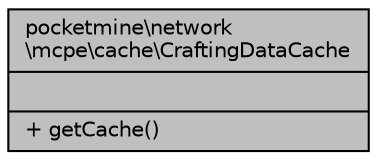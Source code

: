 digraph "pocketmine\network\mcpe\cache\CraftingDataCache"
{
 // INTERACTIVE_SVG=YES
 // LATEX_PDF_SIZE
  edge [fontname="Helvetica",fontsize="10",labelfontname="Helvetica",labelfontsize="10"];
  node [fontname="Helvetica",fontsize="10",shape=record];
  Node1 [label="{pocketmine\\network\l\\mcpe\\cache\\CraftingDataCache\n||+ getCache()\l}",height=0.2,width=0.4,color="black", fillcolor="grey75", style="filled", fontcolor="black",tooltip=" "];
}
